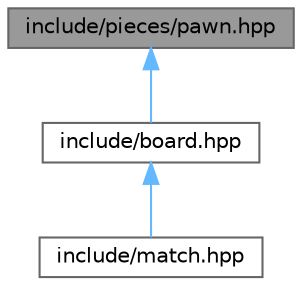 digraph "include/pieces/pawn.hpp"
{
 // LATEX_PDF_SIZE
  bgcolor="transparent";
  edge [fontname=Helvetica,fontsize=10,labelfontname=Helvetica,labelfontsize=10];
  node [fontname=Helvetica,fontsize=10,shape=box,height=0.2,width=0.4];
  Node1 [label="include/pieces/pawn.hpp",height=0.2,width=0.4,color="gray40", fillcolor="grey60", style="filled", fontcolor="black",tooltip="Subclasse com a lógica do pawn."];
  Node1 -> Node2 [dir="back",color="steelblue1",style="solid"];
  Node2 [label="include/board.hpp",height=0.2,width=0.4,color="grey40", fillcolor="white", style="filled",URL="$board_8hpp.html",tooltip="Superclasse com a lógica do board."];
  Node2 -> Node3 [dir="back",color="steelblue1",style="solid"];
  Node3 [label="include/match.hpp",height=0.2,width=0.4,color="grey40", fillcolor="white", style="filled",URL="$match_8hpp.html",tooltip="Superclasse com a lógica da match."];
}
